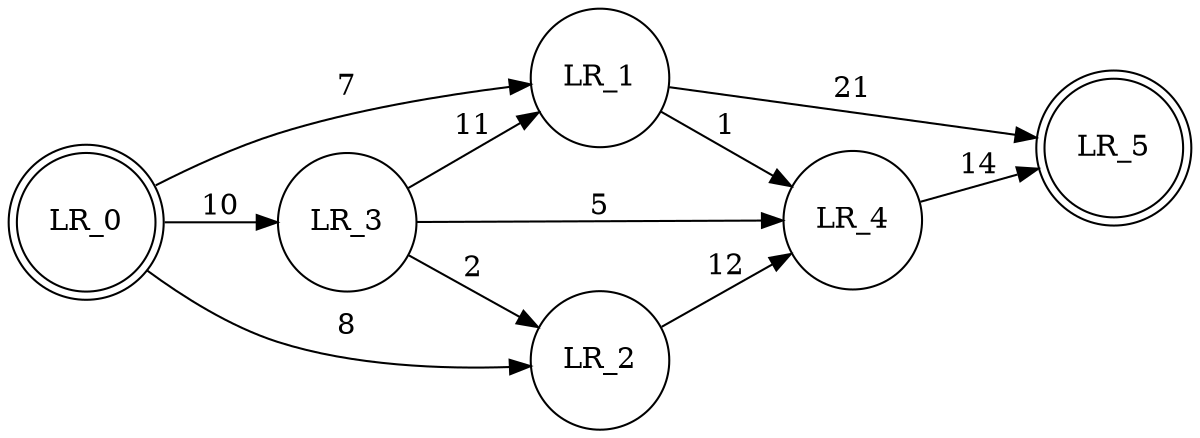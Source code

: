digraph finite_state_machine {
rankdir=LR; 
size="8,5!" 
node [shape = doublecircle];LR_0 LR_5 ;
node [shape = circle];
LR_4 -> LR_5 [ label = "14" ];
LR_1 -> LR_5 [ label = "21" ];
LR_1 -> LR_4 [ label = "1" ];
LR_3 -> LR_1 [ label = "11" ];
LR_3 -> LR_2 [ label = "2" ];
LR_3 -> LR_4 [ label = "5" ];
LR_2 -> LR_4 [ label = "12" ];
LR_0 -> LR_1 [ label = "7" ];
LR_0 -> LR_3 [ label = "10" ];
LR_0 -> LR_2 [ label = "8" ];
}
